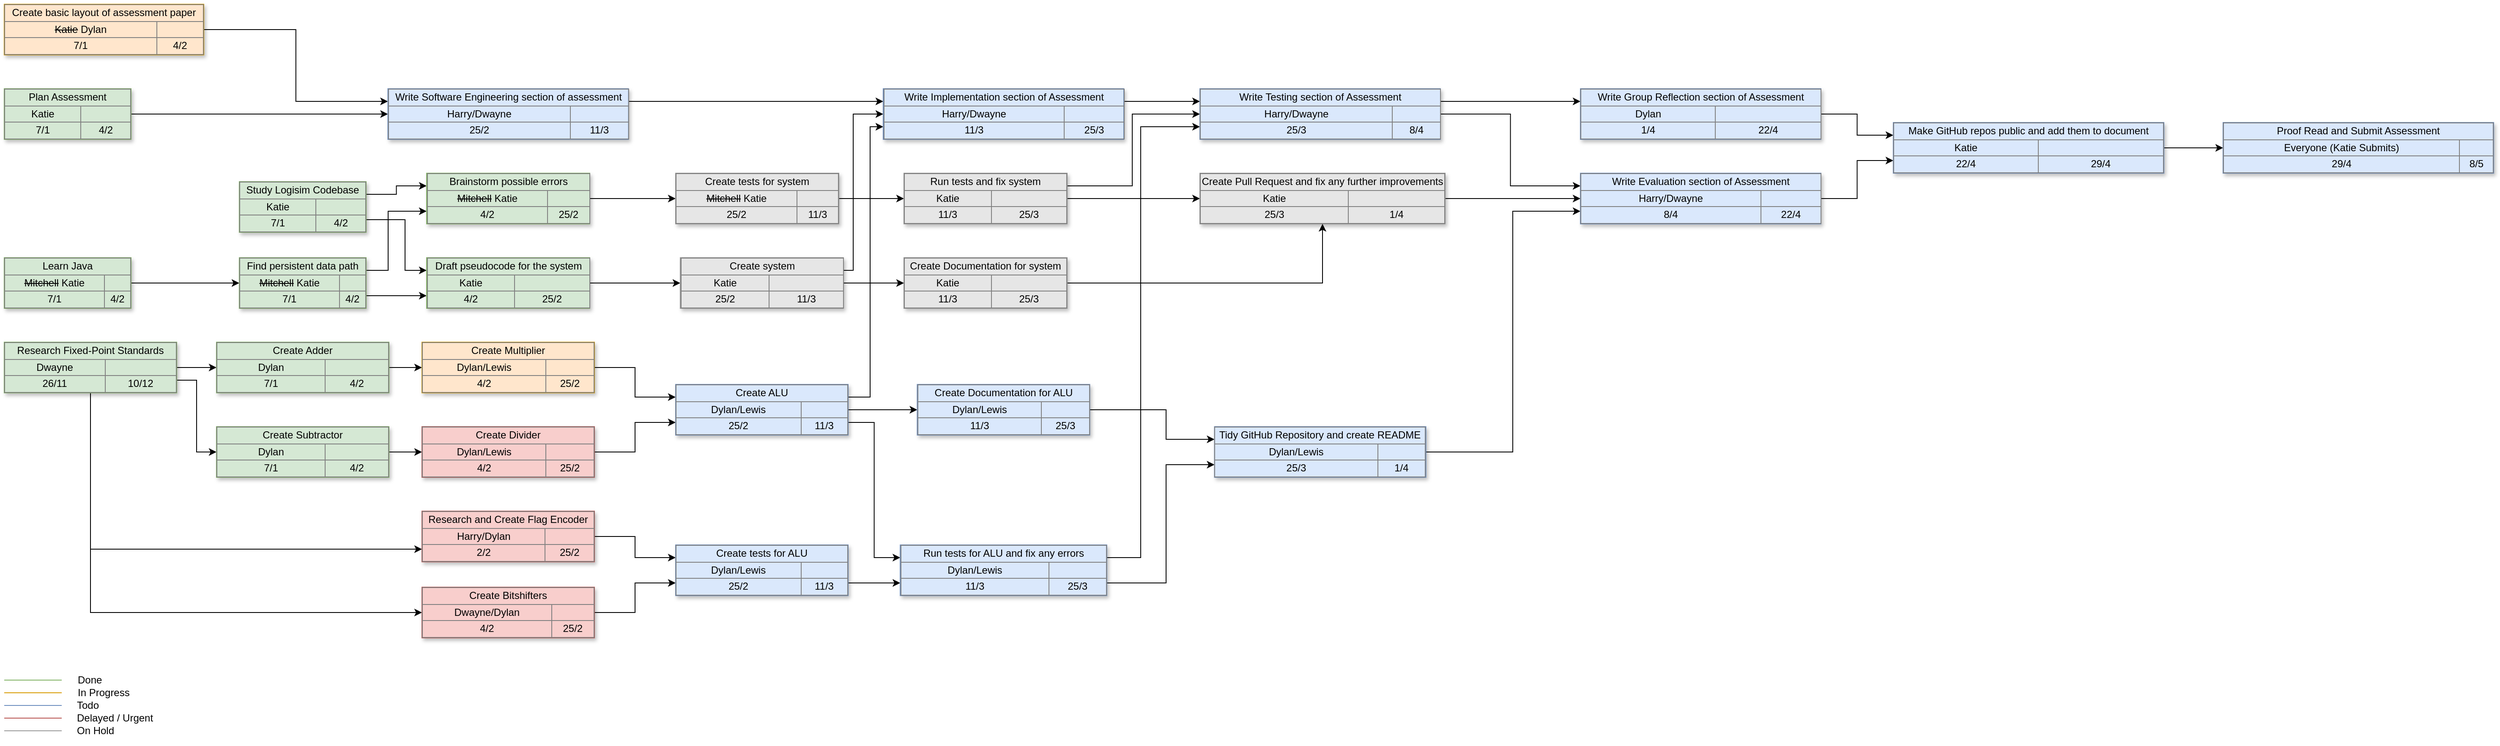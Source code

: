 <mxfile version="26.0.16">
  <diagram name="Page-1" id="9c096ad6-e400-ecc8-3e38-643d2caac077">
    <mxGraphModel dx="1434" dy="836" grid="1" gridSize="10" guides="1" tooltips="1" connect="1" arrows="1" fold="1" page="1" pageScale="1.5" pageWidth="1169" pageHeight="826" background="none" math="0" shadow="0">
      <root>
        <mxCell id="0" style=";html=1;" />
        <mxCell id="1" style=";html=1;" parent="0" />
        <mxCell id="gGv6lIWJ9ENg9R5ONtzX-25" style="edgeStyle=orthogonalEdgeStyle;rounded=0;orthogonalLoop=1;jettySize=auto;html=1;" parent="1" source="30e23a8a0b95c500-1" target="gGv6lIWJ9ENg9R5ONtzX-17" edge="1">
          <mxGeometry relative="1" as="geometry" />
        </mxCell>
        <mxCell id="30e23a8a0b95c500-1" value="&lt;table border=&quot;1&quot; width=&quot;100%&quot; style=&quot;width: 100% ; height: 100% ; border-collapse: collapse&quot;&gt;&lt;tbody&gt;&lt;tr&gt;&lt;td colspan=&quot;2&quot; align=&quot;center&quot;&gt;&lt;font style=&quot;font-size: 12px;&quot;&gt;Plan Assessment&lt;/font&gt;&lt;/td&gt;&lt;/tr&gt;&lt;tr&gt;&lt;td align=&quot;center&quot;&gt;Katie&lt;/td&gt;&lt;td align=&quot;center&quot;&gt;&lt;/td&gt;&lt;/tr&gt;&lt;tr&gt;&lt;td align=&quot;center&quot;&gt;7/1&lt;/td&gt;&lt;td align=&quot;center&quot;&gt;&lt;font style=&quot;font-size: 12px;&quot;&gt;4/2&lt;/font&gt;&lt;/td&gt;&lt;/tr&gt;&lt;/tbody&gt;&lt;/table&gt;" style="text;html=1;strokeColor=#82b366;fillColor=#d5e8d4;overflow=fill;rounded=0;shadow=1;fontSize=12;align=center;" parent="1" vertex="1">
          <mxGeometry x="46" y="110" width="150" height="60" as="geometry" />
        </mxCell>
        <mxCell id="3cfceab9cabfe5b9-59" value="" style="line;strokeWidth=1;html=1;rounded=1;fontSize=12;align=center;verticalAlign=middle;strokeColor=#82b366;endFill=1;endArrow=classic;endSize=10;startSize=10;fillColor=#d5e8d4;" parent="1" vertex="1">
          <mxGeometry x="46" y="805" width="68" height="10" as="geometry" />
        </mxCell>
        <mxCell id="3cfceab9cabfe5b9-60" value="Done" style="text;html=1;strokeColor=none;fillColor=none;align=left;verticalAlign=middle;whiteSpace=wrap;rounded=0;shadow=1;fontSize=12;" parent="1" vertex="1">
          <mxGeometry x="131" y="800" width="143" height="20" as="geometry" />
        </mxCell>
        <mxCell id="NQhK0U39sm8DPvGssOTN-1" value="" style="line;strokeWidth=1;html=1;rounded=1;fontSize=12;align=center;verticalAlign=middle;strokeColor=#d79b00;endFill=1;endArrow=classic;endSize=10;startSize=10;fillColor=#ffe6cc;" parent="1" vertex="1">
          <mxGeometry x="46" y="820" width="68" height="10" as="geometry" />
        </mxCell>
        <mxCell id="NQhK0U39sm8DPvGssOTN-2" value="In Progress" style="text;html=1;strokeColor=none;fillColor=none;align=left;verticalAlign=middle;whiteSpace=wrap;rounded=0;shadow=1;fontSize=12;" parent="1" vertex="1">
          <mxGeometry x="131" y="815" width="143" height="20" as="geometry" />
        </mxCell>
        <mxCell id="NQhK0U39sm8DPvGssOTN-3" value="" style="line;strokeWidth=1;html=1;rounded=1;fontSize=12;align=center;verticalAlign=middle;strokeColor=#6c8ebf;endFill=1;endArrow=classic;endSize=10;startSize=10;fillColor=#dae8fc;" parent="1" vertex="1">
          <mxGeometry x="46" y="835" width="68" height="10" as="geometry" />
        </mxCell>
        <mxCell id="NQhK0U39sm8DPvGssOTN-4" value="Todo" style="text;html=1;strokeColor=none;fillColor=none;align=left;verticalAlign=middle;whiteSpace=wrap;rounded=0;shadow=1;fontSize=12;" parent="1" vertex="1">
          <mxGeometry x="129.5" y="830" width="143" height="20" as="geometry" />
        </mxCell>
        <mxCell id="NQhK0U39sm8DPvGssOTN-5" value="" style="line;strokeWidth=1;html=1;rounded=1;fontSize=12;align=center;verticalAlign=middle;strokeColor=#b85450;endFill=1;endArrow=classic;endSize=10;startSize=10;fillColor=#f8cecc;" parent="1" vertex="1">
          <mxGeometry x="46" y="850" width="68" height="10" as="geometry" />
        </mxCell>
        <mxCell id="NQhK0U39sm8DPvGssOTN-6" value="Delayed / Urgent" style="text;html=1;strokeColor=none;fillColor=none;align=left;verticalAlign=middle;whiteSpace=wrap;rounded=0;shadow=1;fontSize=12;" parent="1" vertex="1">
          <mxGeometry x="129.5" y="845" width="143" height="20" as="geometry" />
        </mxCell>
        <mxCell id="NQhK0U39sm8DPvGssOTN-23" style="edgeStyle=orthogonalEdgeStyle;rounded=0;orthogonalLoop=1;jettySize=auto;html=1;entryX=0;entryY=0.5;entryDx=0;entryDy=0;" parent="1" source="NQhK0U39sm8DPvGssOTN-21" target="NQhK0U39sm8DPvGssOTN-22" edge="1">
          <mxGeometry relative="1" as="geometry" />
        </mxCell>
        <mxCell id="NQhK0U39sm8DPvGssOTN-21" value="&lt;table border=&quot;1&quot; width=&quot;100%&quot; style=&quot;width: 100% ; height: 100% ; border-collapse: collapse&quot;&gt;&lt;tbody&gt;&lt;tr&gt;&lt;td colspan=&quot;2&quot; align=&quot;center&quot;&gt;Learn Java&lt;/td&gt;&lt;/tr&gt;&lt;tr&gt;&lt;td align=&quot;center&quot;&gt;&lt;strike&gt;Mitchell&lt;/strike&gt; Katie&lt;/td&gt;&lt;td align=&quot;center&quot;&gt;&lt;/td&gt;&lt;/tr&gt;&lt;tr&gt;&lt;td align=&quot;center&quot;&gt;7/1&lt;/td&gt;&lt;td align=&quot;center&quot;&gt;&lt;font style=&quot;font-size: 12px;&quot;&gt;4/2&lt;/font&gt;&lt;/td&gt;&lt;/tr&gt;&lt;/tbody&gt;&lt;/table&gt;" style="text;html=1;strokeColor=#82b366;fillColor=#d5e8d4;overflow=fill;rounded=0;shadow=1;fontSize=12;align=center;" parent="1" vertex="1">
          <mxGeometry x="46" y="310" width="150" height="60" as="geometry" />
        </mxCell>
        <mxCell id="ScTZ5tgznF-HYX2VVi3q-26" style="edgeStyle=orthogonalEdgeStyle;rounded=0;orthogonalLoop=1;jettySize=auto;html=1;exitX=1;exitY=0.75;exitDx=0;exitDy=0;entryX=0;entryY=0.75;entryDx=0;entryDy=0;" parent="1" source="NQhK0U39sm8DPvGssOTN-22" target="gGv6lIWJ9ENg9R5ONtzX-1" edge="1">
          <mxGeometry relative="1" as="geometry" />
        </mxCell>
        <mxCell id="ScTZ5tgznF-HYX2VVi3q-29" style="edgeStyle=orthogonalEdgeStyle;rounded=0;orthogonalLoop=1;jettySize=auto;html=1;exitX=1;exitY=0.25;exitDx=0;exitDy=0;entryX=0;entryY=0.75;entryDx=0;entryDy=0;" parent="1" source="NQhK0U39sm8DPvGssOTN-22" target="gGv6lIWJ9ENg9R5ONtzX-2" edge="1">
          <mxGeometry relative="1" as="geometry">
            <Array as="points">
              <mxPoint x="500" y="325" />
              <mxPoint x="500" y="255" />
            </Array>
          </mxGeometry>
        </mxCell>
        <mxCell id="NQhK0U39sm8DPvGssOTN-22" value="&lt;table border=&quot;1&quot; width=&quot;100%&quot; style=&quot;width: 100% ; height: 100% ; border-collapse: collapse&quot;&gt;&lt;tbody&gt;&lt;tr&gt;&lt;td colspan=&quot;2&quot; align=&quot;center&quot;&gt;Find persistent data path&lt;/td&gt;&lt;/tr&gt;&lt;tr&gt;&lt;td align=&quot;center&quot;&gt;&lt;strike&gt;Mitchell&lt;/strike&gt;&amp;nbsp;Katie&lt;/td&gt;&lt;td align=&quot;center&quot;&gt;&lt;/td&gt;&lt;/tr&gt;&lt;tr&gt;&lt;td align=&quot;center&quot;&gt;7/1&lt;/td&gt;&lt;td align=&quot;center&quot;&gt;&lt;font style=&quot;font-size: 12px;&quot;&gt;4/2&lt;/font&gt;&lt;/td&gt;&lt;/tr&gt;&lt;/tbody&gt;&lt;/table&gt;" style="text;html=1;strokeColor=#82b366;fillColor=#d5e8d4;overflow=fill;rounded=0;shadow=1;fontSize=12;align=center;" parent="1" vertex="1">
          <mxGeometry x="324" y="310" width="150" height="60" as="geometry" />
        </mxCell>
        <mxCell id="NQhK0U39sm8DPvGssOTN-28" style="edgeStyle=orthogonalEdgeStyle;rounded=0;orthogonalLoop=1;jettySize=auto;html=1;entryX=0;entryY=0.5;entryDx=0;entryDy=0;" parent="1" source="NQhK0U39sm8DPvGssOTN-24" target="NQhK0U39sm8DPvGssOTN-26" edge="1">
          <mxGeometry relative="1" as="geometry" />
        </mxCell>
        <mxCell id="NQhK0U39sm8DPvGssOTN-38" style="edgeStyle=orthogonalEdgeStyle;rounded=0;orthogonalLoop=1;jettySize=auto;html=1;entryX=0;entryY=0.75;entryDx=0;entryDy=0;" parent="1" source="NQhK0U39sm8DPvGssOTN-24" target="NQhK0U39sm8DPvGssOTN-36" edge="1">
          <mxGeometry relative="1" as="geometry">
            <Array as="points">
              <mxPoint x="148" y="655" />
            </Array>
          </mxGeometry>
        </mxCell>
        <mxCell id="NQhK0U39sm8DPvGssOTN-40" style="edgeStyle=orthogonalEdgeStyle;rounded=0;orthogonalLoop=1;jettySize=auto;html=1;entryX=0;entryY=0.5;entryDx=0;entryDy=0;" parent="1" source="NQhK0U39sm8DPvGssOTN-24" target="NQhK0U39sm8DPvGssOTN-39" edge="1">
          <mxGeometry relative="1" as="geometry">
            <Array as="points">
              <mxPoint x="148" y="730" />
            </Array>
          </mxGeometry>
        </mxCell>
        <mxCell id="ScTZ5tgznF-HYX2VVi3q-30" style="edgeStyle=orthogonalEdgeStyle;rounded=0;orthogonalLoop=1;jettySize=auto;html=1;exitX=1;exitY=0.75;exitDx=0;exitDy=0;entryX=0;entryY=0.5;entryDx=0;entryDy=0;" parent="1" source="NQhK0U39sm8DPvGssOTN-24" target="NQhK0U39sm8DPvGssOTN-27" edge="1">
          <mxGeometry relative="1" as="geometry" />
        </mxCell>
        <mxCell id="NQhK0U39sm8DPvGssOTN-24" value="&lt;table border=&quot;1&quot; width=&quot;100%&quot; style=&quot;width: 100% ; height: 100% ; border-collapse: collapse&quot;&gt;&lt;tbody&gt;&lt;tr&gt;&lt;td colspan=&quot;2&quot; align=&quot;center&quot;&gt;Research Fixed-Point Standards&lt;/td&gt;&lt;/tr&gt;&lt;tr&gt;&lt;td align=&quot;center&quot;&gt;Dwayne&lt;/td&gt;&lt;td align=&quot;center&quot;&gt;&lt;/td&gt;&lt;/tr&gt;&lt;tr&gt;&lt;td align=&quot;center&quot;&gt;26/11&lt;/td&gt;&lt;td align=&quot;center&quot;&gt;&lt;font style=&quot;font-size: 12px;&quot;&gt;10/12&lt;/font&gt;&lt;/td&gt;&lt;/tr&gt;&lt;/tbody&gt;&lt;/table&gt;" style="text;html=1;strokeColor=#82b366;fillColor=#d5e8d4;overflow=fill;rounded=0;shadow=1;fontSize=12;align=center;" parent="1" vertex="1">
          <mxGeometry x="46" y="410" width="204" height="60" as="geometry" />
        </mxCell>
        <mxCell id="NQhK0U39sm8DPvGssOTN-34" style="edgeStyle=orthogonalEdgeStyle;rounded=0;orthogonalLoop=1;jettySize=auto;html=1;" parent="1" source="NQhK0U39sm8DPvGssOTN-26" target="NQhK0U39sm8DPvGssOTN-32" edge="1">
          <mxGeometry relative="1" as="geometry" />
        </mxCell>
        <mxCell id="NQhK0U39sm8DPvGssOTN-26" value="&lt;table border=&quot;1&quot; width=&quot;100%&quot; style=&quot;width: 100% ; height: 100% ; border-collapse: collapse&quot;&gt;&lt;tbody&gt;&lt;tr&gt;&lt;td colspan=&quot;2&quot; align=&quot;center&quot;&gt;Create Adder&lt;/td&gt;&lt;/tr&gt;&lt;tr&gt;&lt;td align=&quot;center&quot;&gt;Dylan&lt;/td&gt;&lt;td align=&quot;center&quot;&gt;&lt;/td&gt;&lt;/tr&gt;&lt;tr&gt;&lt;td align=&quot;center&quot;&gt;7/1&lt;/td&gt;&lt;td align=&quot;center&quot;&gt;&lt;font style=&quot;font-size: 12px;&quot;&gt;4/2&lt;/font&gt;&lt;/td&gt;&lt;/tr&gt;&lt;/tbody&gt;&lt;/table&gt;" style="text;html=1;strokeColor=#82b366;fillColor=#d5e8d4;overflow=fill;rounded=0;shadow=1;fontSize=12;align=center;" parent="1" vertex="1">
          <mxGeometry x="297" y="410" width="204" height="60" as="geometry" />
        </mxCell>
        <mxCell id="NQhK0U39sm8DPvGssOTN-35" style="edgeStyle=orthogonalEdgeStyle;rounded=0;orthogonalLoop=1;jettySize=auto;html=1;" parent="1" source="NQhK0U39sm8DPvGssOTN-27" target="NQhK0U39sm8DPvGssOTN-33" edge="1">
          <mxGeometry relative="1" as="geometry" />
        </mxCell>
        <mxCell id="NQhK0U39sm8DPvGssOTN-27" value="&lt;table border=&quot;1&quot; width=&quot;100%&quot; style=&quot;width: 100% ; height: 100% ; border-collapse: collapse&quot;&gt;&lt;tbody&gt;&lt;tr&gt;&lt;td colspan=&quot;2&quot; align=&quot;center&quot;&gt;Create Subtractor&lt;/td&gt;&lt;/tr&gt;&lt;tr&gt;&lt;td align=&quot;center&quot;&gt;Dylan&lt;/td&gt;&lt;td align=&quot;center&quot;&gt;&lt;/td&gt;&lt;/tr&gt;&lt;tr&gt;&lt;td align=&quot;center&quot;&gt;7/1&lt;/td&gt;&lt;td align=&quot;center&quot;&gt;&lt;font style=&quot;font-size: 12px;&quot;&gt;4/2&lt;/font&gt;&lt;/td&gt;&lt;/tr&gt;&lt;/tbody&gt;&lt;/table&gt;" style="text;html=1;strokeColor=#82b366;fillColor=#d5e8d4;overflow=fill;rounded=0;shadow=1;fontSize=12;align=center;" parent="1" vertex="1">
          <mxGeometry x="297" y="510" width="204" height="60" as="geometry" />
        </mxCell>
        <mxCell id="ScTZ5tgznF-HYX2VVi3q-27" style="edgeStyle=orthogonalEdgeStyle;rounded=0;orthogonalLoop=1;jettySize=auto;html=1;exitX=1;exitY=0.25;exitDx=0;exitDy=0;entryX=0;entryY=0.25;entryDx=0;entryDy=0;" parent="1" source="NQhK0U39sm8DPvGssOTN-31" target="gGv6lIWJ9ENg9R5ONtzX-2" edge="1">
          <mxGeometry relative="1" as="geometry" />
        </mxCell>
        <mxCell id="ScTZ5tgznF-HYX2VVi3q-28" style="edgeStyle=orthogonalEdgeStyle;rounded=0;orthogonalLoop=1;jettySize=auto;html=1;exitX=1;exitY=0.75;exitDx=0;exitDy=0;entryX=0;entryY=0.25;entryDx=0;entryDy=0;" parent="1" source="NQhK0U39sm8DPvGssOTN-31" target="gGv6lIWJ9ENg9R5ONtzX-1" edge="1">
          <mxGeometry relative="1" as="geometry">
            <Array as="points">
              <mxPoint x="520" y="265" />
              <mxPoint x="520" y="325" />
            </Array>
          </mxGeometry>
        </mxCell>
        <mxCell id="NQhK0U39sm8DPvGssOTN-31" value="&lt;table border=&quot;1&quot; width=&quot;100%&quot; style=&quot;width: 100% ; height: 100% ; border-collapse: collapse&quot;&gt;&lt;tbody&gt;&lt;tr&gt;&lt;td colspan=&quot;2&quot; align=&quot;center&quot;&gt;Study Logisim Codebase&lt;/td&gt;&lt;/tr&gt;&lt;tr&gt;&lt;td align=&quot;center&quot;&gt;Katie&lt;/td&gt;&lt;td align=&quot;center&quot;&gt;&lt;/td&gt;&lt;/tr&gt;&lt;tr&gt;&lt;td align=&quot;center&quot;&gt;7/1&lt;/td&gt;&lt;td align=&quot;center&quot;&gt;&lt;font style=&quot;font-size: 12px;&quot;&gt;4/2&lt;/font&gt;&lt;/td&gt;&lt;/tr&gt;&lt;/tbody&gt;&lt;/table&gt;" style="text;html=1;strokeColor=#82b366;fillColor=#d5e8d4;overflow=fill;rounded=0;shadow=1;fontSize=12;align=center;" parent="1" vertex="1">
          <mxGeometry x="324" y="220" width="150" height="60" as="geometry" />
        </mxCell>
        <mxCell id="ScTZ5tgznF-HYX2VVi3q-18" style="edgeStyle=orthogonalEdgeStyle;rounded=0;orthogonalLoop=1;jettySize=auto;html=1;exitX=1;exitY=0.5;exitDx=0;exitDy=0;entryX=0;entryY=0.25;entryDx=0;entryDy=0;" parent="1" source="NQhK0U39sm8DPvGssOTN-32" target="NQhK0U39sm8DPvGssOTN-42" edge="1">
          <mxGeometry relative="1" as="geometry" />
        </mxCell>
        <mxCell id="NQhK0U39sm8DPvGssOTN-32" value="&lt;table border=&quot;1&quot; width=&quot;100%&quot; style=&quot;width: 100% ; height: 100% ; border-collapse: collapse&quot;&gt;&lt;tbody&gt;&lt;tr&gt;&lt;td colspan=&quot;2&quot; align=&quot;center&quot;&gt;Create Multiplier&lt;/td&gt;&lt;/tr&gt;&lt;tr&gt;&lt;td align=&quot;center&quot;&gt;Dylan/Lewis&lt;/td&gt;&lt;td align=&quot;center&quot;&gt;&lt;/td&gt;&lt;/tr&gt;&lt;tr&gt;&lt;td align=&quot;center&quot;&gt;4/2&lt;/td&gt;&lt;td align=&quot;center&quot;&gt;25/2&lt;/td&gt;&lt;/tr&gt;&lt;/tbody&gt;&lt;/table&gt;" style="text;html=1;strokeColor=#D79B00;fillColor=#FFE6CC;overflow=fill;rounded=0;shadow=1;fontSize=12;align=center;" parent="1" vertex="1">
          <mxGeometry x="540" y="410" width="204" height="60" as="geometry" />
        </mxCell>
        <mxCell id="ScTZ5tgznF-HYX2VVi3q-19" style="edgeStyle=orthogonalEdgeStyle;rounded=0;orthogonalLoop=1;jettySize=auto;html=1;exitX=1;exitY=0.5;exitDx=0;exitDy=0;entryX=0;entryY=0.75;entryDx=0;entryDy=0;" parent="1" source="NQhK0U39sm8DPvGssOTN-33" target="NQhK0U39sm8DPvGssOTN-42" edge="1">
          <mxGeometry relative="1" as="geometry" />
        </mxCell>
        <mxCell id="NQhK0U39sm8DPvGssOTN-33" value="&lt;table border=&quot;1&quot; width=&quot;100%&quot; style=&quot;width: 100% ; height: 100% ; border-collapse: collapse&quot;&gt;&lt;tbody&gt;&lt;tr&gt;&lt;td colspan=&quot;2&quot; align=&quot;center&quot;&gt;Create Divider&lt;/td&gt;&lt;/tr&gt;&lt;tr&gt;&lt;td align=&quot;center&quot;&gt;Dylan/Lewis&lt;/td&gt;&lt;td align=&quot;center&quot;&gt;&lt;/td&gt;&lt;/tr&gt;&lt;tr&gt;&lt;td align=&quot;center&quot;&gt;4/2&lt;/td&gt;&lt;td align=&quot;center&quot;&gt;&lt;font style=&quot;font-size: 12px;&quot;&gt;25/2&lt;/font&gt;&lt;/td&gt;&lt;/tr&gt;&lt;/tbody&gt;&lt;/table&gt;" style="text;html=1;strokeColor=#b85450;fillColor=#f8cecc;overflow=fill;rounded=0;shadow=1;fontSize=12;align=center;" parent="1" vertex="1">
          <mxGeometry x="540" y="510" width="204" height="60" as="geometry" />
        </mxCell>
        <mxCell id="ScTZ5tgznF-HYX2VVi3q-20" style="edgeStyle=orthogonalEdgeStyle;rounded=0;orthogonalLoop=1;jettySize=auto;html=1;exitX=1;exitY=0.5;exitDx=0;exitDy=0;entryX=0;entryY=0.25;entryDx=0;entryDy=0;" parent="1" source="NQhK0U39sm8DPvGssOTN-36" target="NQhK0U39sm8DPvGssOTN-41" edge="1">
          <mxGeometry relative="1" as="geometry" />
        </mxCell>
        <mxCell id="NQhK0U39sm8DPvGssOTN-36" value="&lt;table border=&quot;1&quot; width=&quot;100%&quot; style=&quot;width: 100% ; height: 100% ; border-collapse: collapse&quot;&gt;&lt;tbody&gt;&lt;tr&gt;&lt;td colspan=&quot;2&quot; align=&quot;center&quot;&gt;Research and Create Flag Encoder&lt;/td&gt;&lt;/tr&gt;&lt;tr&gt;&lt;td align=&quot;center&quot;&gt;Harry/Dylan&lt;/td&gt;&lt;td align=&quot;center&quot;&gt;&lt;/td&gt;&lt;/tr&gt;&lt;tr&gt;&lt;td align=&quot;center&quot;&gt;2/2&lt;/td&gt;&lt;td align=&quot;center&quot;&gt;25/2&lt;/td&gt;&lt;/tr&gt;&lt;/tbody&gt;&lt;/table&gt;" style="text;html=1;strokeColor=#B85450;fillColor=#F8CECC;overflow=fill;rounded=0;shadow=1;fontSize=12;align=center;" parent="1" vertex="1">
          <mxGeometry x="540" y="610" width="204" height="60" as="geometry" />
        </mxCell>
        <mxCell id="ScTZ5tgznF-HYX2VVi3q-21" style="edgeStyle=orthogonalEdgeStyle;rounded=0;orthogonalLoop=1;jettySize=auto;html=1;exitX=1;exitY=0.5;exitDx=0;exitDy=0;entryX=0;entryY=0.75;entryDx=0;entryDy=0;" parent="1" source="NQhK0U39sm8DPvGssOTN-39" target="NQhK0U39sm8DPvGssOTN-41" edge="1">
          <mxGeometry relative="1" as="geometry" />
        </mxCell>
        <mxCell id="NQhK0U39sm8DPvGssOTN-39" value="&lt;table border=&quot;1&quot; width=&quot;100%&quot; style=&quot;width: 100% ; height: 100% ; border-collapse: collapse&quot;&gt;&lt;tbody&gt;&lt;tr&gt;&lt;td colspan=&quot;2&quot; align=&quot;center&quot;&gt;Create Bitshifters&lt;/td&gt;&lt;/tr&gt;&lt;tr&gt;&lt;td align=&quot;center&quot;&gt;Dwayne/Dylan&lt;/td&gt;&lt;td align=&quot;center&quot;&gt;&lt;/td&gt;&lt;/tr&gt;&lt;tr&gt;&lt;td align=&quot;center&quot;&gt;4/2&lt;/td&gt;&lt;td align=&quot;center&quot;&gt;25/2&lt;/td&gt;&lt;/tr&gt;&lt;/tbody&gt;&lt;/table&gt;" style="text;html=1;overflow=fill;rounded=0;shadow=1;fontSize=12;align=center;strokeColor=#B85450;fillColor=#F8CECC;" parent="1" vertex="1">
          <mxGeometry x="540" y="700" width="204" height="60" as="geometry" />
        </mxCell>
        <mxCell id="ScTZ5tgznF-HYX2VVi3q-13" style="edgeStyle=orthogonalEdgeStyle;rounded=0;orthogonalLoop=1;jettySize=auto;html=1;exitX=1;exitY=0.75;exitDx=0;exitDy=0;entryX=0;entryY=0.75;entryDx=0;entryDy=0;" parent="1" source="NQhK0U39sm8DPvGssOTN-41" target="gGv6lIWJ9ENg9R5ONtzX-35" edge="1">
          <mxGeometry relative="1" as="geometry" />
        </mxCell>
        <mxCell id="NQhK0U39sm8DPvGssOTN-41" value="&lt;table border=&quot;1&quot; width=&quot;100%&quot; style=&quot;width: 100% ; height: 100% ; border-collapse: collapse&quot;&gt;&lt;tbody&gt;&lt;tr&gt;&lt;td colspan=&quot;2&quot; align=&quot;center&quot;&gt;Create tests for ALU&lt;/td&gt;&lt;/tr&gt;&lt;tr&gt;&lt;td align=&quot;center&quot;&gt;Dylan/Lewis&lt;br&gt;&lt;/td&gt;&lt;td align=&quot;center&quot;&gt;&lt;/td&gt;&lt;/tr&gt;&lt;tr&gt;&lt;td align=&quot;center&quot;&gt;25/2&lt;/td&gt;&lt;td align=&quot;center&quot;&gt;11/3&lt;/td&gt;&lt;/tr&gt;&lt;/tbody&gt;&lt;/table&gt;" style="text;html=1;strokeColor=#6c8ebf;fillColor=#dae8fc;overflow=fill;rounded=0;shadow=1;fontSize=12;align=center;" parent="1" vertex="1">
          <mxGeometry x="840" y="650" width="204" height="60" as="geometry" />
        </mxCell>
        <mxCell id="gGv6lIWJ9ENg9R5ONtzX-36" value="" style="edgeStyle=orthogonalEdgeStyle;rounded=0;orthogonalLoop=1;jettySize=auto;html=1;" parent="1" source="NQhK0U39sm8DPvGssOTN-42" target="gGv6lIWJ9ENg9R5ONtzX-34" edge="1">
          <mxGeometry relative="1" as="geometry" />
        </mxCell>
        <mxCell id="ScTZ5tgznF-HYX2VVi3q-14" style="edgeStyle=orthogonalEdgeStyle;rounded=0;orthogonalLoop=1;jettySize=auto;html=1;exitX=1;exitY=0.75;exitDx=0;exitDy=0;entryX=0;entryY=0.25;entryDx=0;entryDy=0;" parent="1" source="NQhK0U39sm8DPvGssOTN-42" target="gGv6lIWJ9ENg9R5ONtzX-35" edge="1">
          <mxGeometry relative="1" as="geometry" />
        </mxCell>
        <mxCell id="ScTZ5tgznF-HYX2VVi3q-15" style="edgeStyle=orthogonalEdgeStyle;rounded=0;orthogonalLoop=1;jettySize=auto;html=1;exitX=1;exitY=0.25;exitDx=0;exitDy=0;entryX=0;entryY=0.75;entryDx=0;entryDy=0;" parent="1" source="NQhK0U39sm8DPvGssOTN-42" target="gGv6lIWJ9ENg9R5ONtzX-27" edge="1">
          <mxGeometry relative="1" as="geometry">
            <Array as="points">
              <mxPoint x="1070" y="475" />
              <mxPoint x="1070" y="155" />
            </Array>
          </mxGeometry>
        </mxCell>
        <mxCell id="NQhK0U39sm8DPvGssOTN-42" value="&lt;table border=&quot;1&quot; width=&quot;100%&quot; style=&quot;width: 100% ; height: 100% ; border-collapse: collapse&quot;&gt;&lt;tbody&gt;&lt;tr&gt;&lt;td colspan=&quot;2&quot; align=&quot;center&quot;&gt;Create ALU&lt;/td&gt;&lt;/tr&gt;&lt;tr&gt;&lt;td align=&quot;center&quot;&gt;Dylan/Lewis&lt;/td&gt;&lt;td align=&quot;center&quot;&gt;&lt;/td&gt;&lt;/tr&gt;&lt;tr&gt;&lt;td align=&quot;center&quot;&gt;25/2&lt;/td&gt;&lt;td align=&quot;center&quot;&gt;&lt;font style=&quot;font-size: 12px;&quot;&gt;11/3&lt;/font&gt;&lt;/td&gt;&lt;/tr&gt;&lt;/tbody&gt;&lt;/table&gt;" style="text;html=1;strokeColor=#6c8ebf;fillColor=#dae8fc;overflow=fill;rounded=0;shadow=1;fontSize=12;align=center;" parent="1" vertex="1">
          <mxGeometry x="840" y="460" width="204" height="60" as="geometry" />
        </mxCell>
        <mxCell id="gGv6lIWJ9ENg9R5ONtzX-22" style="edgeStyle=orthogonalEdgeStyle;rounded=0;orthogonalLoop=1;jettySize=auto;html=1;" parent="1" source="gGv6lIWJ9ENg9R5ONtzX-1" target="gGv6lIWJ9ENg9R5ONtzX-19" edge="1">
          <mxGeometry relative="1" as="geometry" />
        </mxCell>
        <mxCell id="gGv6lIWJ9ENg9R5ONtzX-1" value="&lt;table border=&quot;1&quot; width=&quot;100%&quot; style=&quot;width: 100% ; height: 100% ; border-collapse: collapse&quot;&gt;&lt;tbody&gt;&lt;tr&gt;&lt;td colspan=&quot;2&quot; align=&quot;center&quot;&gt;Draft pseudocode for the system&lt;/td&gt;&lt;/tr&gt;&lt;tr&gt;&lt;td align=&quot;center&quot;&gt;Katie&lt;/td&gt;&lt;td align=&quot;center&quot;&gt;&lt;/td&gt;&lt;/tr&gt;&lt;tr&gt;&lt;td align=&quot;center&quot;&gt;4/2&lt;/td&gt;&lt;td align=&quot;center&quot;&gt;&lt;font style=&quot;font-size: 12px;&quot;&gt;25/2&lt;/font&gt;&lt;/td&gt;&lt;/tr&gt;&lt;/tbody&gt;&lt;/table&gt;" style="text;html=1;strokeColor=#82b366;fillColor=#d5e8d4;overflow=fill;rounded=0;shadow=1;fontSize=12;align=center;" parent="1" vertex="1">
          <mxGeometry x="545.5" y="310" width="193" height="60" as="geometry" />
        </mxCell>
        <mxCell id="gGv6lIWJ9ENg9R5ONtzX-23" style="edgeStyle=orthogonalEdgeStyle;rounded=0;orthogonalLoop=1;jettySize=auto;html=1;" parent="1" source="gGv6lIWJ9ENg9R5ONtzX-2" target="gGv6lIWJ9ENg9R5ONtzX-3" edge="1">
          <mxGeometry relative="1" as="geometry" />
        </mxCell>
        <mxCell id="gGv6lIWJ9ENg9R5ONtzX-2" value="&lt;table border=&quot;1&quot; width=&quot;100%&quot; style=&quot;width: 100% ; height: 100% ; border-collapse: collapse&quot;&gt;&lt;tbody&gt;&lt;tr&gt;&lt;td colspan=&quot;2&quot; align=&quot;center&quot;&gt;Brainstorm possible errors&lt;/td&gt;&lt;/tr&gt;&lt;tr&gt;&lt;td align=&quot;center&quot;&gt;&lt;strike&gt;Mitchell&lt;/strike&gt;&amp;nbsp;Katie&lt;/td&gt;&lt;td align=&quot;center&quot;&gt;&lt;/td&gt;&lt;/tr&gt;&lt;tr&gt;&lt;td align=&quot;center&quot;&gt;4/2&lt;/td&gt;&lt;td align=&quot;center&quot;&gt;&lt;font style=&quot;font-size: 12px;&quot;&gt;25/2&lt;/font&gt;&lt;/td&gt;&lt;/tr&gt;&lt;/tbody&gt;&lt;/table&gt;" style="text;html=1;strokeColor=#82b366;fillColor=#d5e8d4;overflow=fill;rounded=0;shadow=1;fontSize=12;align=center;" parent="1" vertex="1">
          <mxGeometry x="545.5" y="210" width="193" height="60" as="geometry" />
        </mxCell>
        <mxCell id="gGv6lIWJ9ENg9R5ONtzX-10" style="edgeStyle=orthogonalEdgeStyle;rounded=0;orthogonalLoop=1;jettySize=auto;html=1;entryX=0;entryY=0.5;entryDx=0;entryDy=0;" parent="1" source="gGv6lIWJ9ENg9R5ONtzX-3" target="gGv6lIWJ9ENg9R5ONtzX-4" edge="1">
          <mxGeometry relative="1" as="geometry" />
        </mxCell>
        <mxCell id="gGv6lIWJ9ENg9R5ONtzX-3" value="&lt;table border=&quot;1&quot; width=&quot;100%&quot; style=&quot;width: 100% ; height: 100% ; border-collapse: collapse&quot;&gt;&lt;tbody&gt;&lt;tr&gt;&lt;td colspan=&quot;2&quot; align=&quot;center&quot;&gt;Create tests for system&lt;/td&gt;&lt;/tr&gt;&lt;tr&gt;&lt;td align=&quot;center&quot;&gt;&lt;strike&gt;Mitchell&lt;/strike&gt;&amp;nbsp;Katie&lt;/td&gt;&lt;td align=&quot;center&quot;&gt;&lt;/td&gt;&lt;/tr&gt;&lt;tr&gt;&lt;td align=&quot;center&quot;&gt;25/2&lt;/td&gt;&lt;td align=&quot;center&quot;&gt;&lt;font style=&quot;font-size: 12px;&quot;&gt;11/3&lt;/font&gt;&lt;/td&gt;&lt;/tr&gt;&lt;/tbody&gt;&lt;/table&gt;" style="text;html=1;strokeColor=#999999;fillColor=#E6E6E6;overflow=fill;rounded=0;shadow=1;fontSize=12;align=center;" parent="1" vertex="1">
          <mxGeometry x="840" y="210" width="193" height="60" as="geometry" />
        </mxCell>
        <mxCell id="gGv6lIWJ9ENg9R5ONtzX-11" style="edgeStyle=orthogonalEdgeStyle;rounded=0;orthogonalLoop=1;jettySize=auto;html=1;entryX=0;entryY=0.5;entryDx=0;entryDy=0;" parent="1" source="gGv6lIWJ9ENg9R5ONtzX-4" target="gGv6lIWJ9ENg9R5ONtzX-5" edge="1">
          <mxGeometry relative="1" as="geometry" />
        </mxCell>
        <mxCell id="ScTZ5tgznF-HYX2VVi3q-10" style="edgeStyle=orthogonalEdgeStyle;rounded=0;orthogonalLoop=1;jettySize=auto;html=1;exitX=1;exitY=0.25;exitDx=0;exitDy=0;entryX=0;entryY=0.5;entryDx=0;entryDy=0;" parent="1" source="gGv6lIWJ9ENg9R5ONtzX-4" target="gGv6lIWJ9ENg9R5ONtzX-42" edge="1">
          <mxGeometry relative="1" as="geometry">
            <Array as="points">
              <mxPoint x="1380" y="225" />
              <mxPoint x="1380" y="140" />
            </Array>
          </mxGeometry>
        </mxCell>
        <mxCell id="gGv6lIWJ9ENg9R5ONtzX-4" value="&lt;table border=&quot;1&quot; width=&quot;100%&quot; style=&quot;width: 100% ; height: 100% ; border-collapse: collapse&quot;&gt;&lt;tbody&gt;&lt;tr&gt;&lt;td colspan=&quot;2&quot; align=&quot;center&quot;&gt;Run tests and fix system&lt;/td&gt;&lt;/tr&gt;&lt;tr&gt;&lt;td align=&quot;center&quot;&gt;Katie&lt;/td&gt;&lt;td align=&quot;center&quot;&gt;&lt;/td&gt;&lt;/tr&gt;&lt;tr&gt;&lt;td align=&quot;center&quot;&gt;11/3&lt;/td&gt;&lt;td align=&quot;center&quot;&gt;&lt;font style=&quot;font-size: 12px;&quot;&gt;25/3&lt;/font&gt;&lt;/td&gt;&lt;/tr&gt;&lt;/tbody&gt;&lt;/table&gt;" style="text;html=1;strokeColor=#999999;fillColor=#E6E6E6;overflow=fill;rounded=0;shadow=1;fontSize=12;align=center;" parent="1" vertex="1">
          <mxGeometry x="1110" y="210" width="193" height="60" as="geometry" />
        </mxCell>
        <mxCell id="ScTZ5tgznF-HYX2VVi3q-4" style="edgeStyle=orthogonalEdgeStyle;rounded=0;orthogonalLoop=1;jettySize=auto;html=1;entryX=0;entryY=0.5;entryDx=0;entryDy=0;" parent="1" source="gGv6lIWJ9ENg9R5ONtzX-5" target="gGv6lIWJ9ENg9R5ONtzX-46" edge="1">
          <mxGeometry relative="1" as="geometry" />
        </mxCell>
        <mxCell id="gGv6lIWJ9ENg9R5ONtzX-5" value="&lt;table border=&quot;1&quot; width=&quot;100%&quot; style=&quot;width: 100% ; height: 100% ; border-collapse: collapse&quot;&gt;&lt;tbody&gt;&lt;tr&gt;&lt;td colspan=&quot;2&quot; align=&quot;center&quot;&gt;Create Pull Request and fix any further improvements&lt;/td&gt;&lt;/tr&gt;&lt;tr&gt;&lt;td align=&quot;center&quot;&gt;Katie&lt;/td&gt;&lt;td align=&quot;center&quot;&gt;&lt;/td&gt;&lt;/tr&gt;&lt;tr&gt;&lt;td align=&quot;center&quot;&gt;25/3&lt;/td&gt;&lt;td align=&quot;center&quot;&gt;&lt;font style=&quot;font-size: 12px;&quot;&gt;1/4&lt;/font&gt;&lt;/td&gt;&lt;/tr&gt;&lt;/tbody&gt;&lt;/table&gt;" style="text;html=1;strokeColor=#999999;fillColor=#E6E6E6;overflow=fill;rounded=0;shadow=1;fontSize=12;align=center;" parent="1" vertex="1">
          <mxGeometry x="1460" y="210" width="290" height="60" as="geometry" />
        </mxCell>
        <mxCell id="gGv6lIWJ9ENg9R5ONtzX-14" style="edgeStyle=orthogonalEdgeStyle;rounded=0;orthogonalLoop=1;jettySize=auto;html=1;" parent="1" source="gGv6lIWJ9ENg9R5ONtzX-12" target="gGv6lIWJ9ENg9R5ONtzX-5" edge="1">
          <mxGeometry relative="1" as="geometry" />
        </mxCell>
        <mxCell id="gGv6lIWJ9ENg9R5ONtzX-12" value="&lt;table border=&quot;1&quot; width=&quot;100%&quot; style=&quot;width: 100% ; height: 100% ; border-collapse: collapse&quot;&gt;&lt;tbody&gt;&lt;tr&gt;&lt;td colspan=&quot;2&quot; align=&quot;center&quot;&gt;Create Documentation for system&lt;/td&gt;&lt;/tr&gt;&lt;tr&gt;&lt;td align=&quot;center&quot;&gt;Katie&lt;/td&gt;&lt;td align=&quot;center&quot;&gt;&lt;/td&gt;&lt;/tr&gt;&lt;tr&gt;&lt;td align=&quot;center&quot;&gt;11/3&lt;/td&gt;&lt;td align=&quot;center&quot;&gt;&lt;font style=&quot;font-size: 12px;&quot;&gt;25/3&lt;/font&gt;&lt;/td&gt;&lt;/tr&gt;&lt;/tbody&gt;&lt;/table&gt;" style="text;html=1;strokeColor=#999999;fillColor=#E6E6E6;overflow=fill;rounded=0;shadow=1;fontSize=12;align=center;" parent="1" vertex="1">
          <mxGeometry x="1110" y="310" width="193" height="60" as="geometry" />
        </mxCell>
        <mxCell id="ScTZ5tgznF-HYX2VVi3q-31" style="edgeStyle=orthogonalEdgeStyle;rounded=0;orthogonalLoop=1;jettySize=auto;html=1;entryX=0;entryY=0.25;entryDx=0;entryDy=0;" parent="1" source="gGv6lIWJ9ENg9R5ONtzX-15" target="gGv6lIWJ9ENg9R5ONtzX-17" edge="1">
          <mxGeometry relative="1" as="geometry" />
        </mxCell>
        <mxCell id="gGv6lIWJ9ENg9R5ONtzX-15" value="&lt;table border=&quot;1&quot; width=&quot;100%&quot; style=&quot;width: 100% ; height: 100% ; border-collapse: collapse&quot;&gt;&lt;tbody&gt;&lt;tr&gt;&lt;td colspan=&quot;2&quot; align=&quot;center&quot;&gt;Create basic layout of assessment paper&lt;/td&gt;&lt;/tr&gt;&lt;tr&gt;&lt;td align=&quot;center&quot;&gt;&lt;strike&gt;Katie&lt;/strike&gt; Dylan&lt;/td&gt;&lt;td align=&quot;center&quot;&gt;&lt;/td&gt;&lt;/tr&gt;&lt;tr&gt;&lt;td align=&quot;center&quot;&gt;7/1&lt;/td&gt;&lt;td align=&quot;center&quot;&gt;&lt;font style=&quot;font-size: 12px;&quot;&gt;4/2&lt;/font&gt;&lt;/td&gt;&lt;/tr&gt;&lt;/tbody&gt;&lt;/table&gt;" style="text;html=1;strokeColor=#D79B00;fillColor=#FFE6CC;overflow=fill;rounded=0;shadow=1;fontSize=12;align=center;" parent="1" vertex="1">
          <mxGeometry x="46" y="10" width="236" height="60" as="geometry" />
        </mxCell>
        <mxCell id="ScTZ5tgznF-HYX2VVi3q-16" style="edgeStyle=orthogonalEdgeStyle;rounded=0;orthogonalLoop=1;jettySize=auto;html=1;exitX=1;exitY=0.25;exitDx=0;exitDy=0;entryX=0;entryY=0.25;entryDx=0;entryDy=0;" parent="1" source="gGv6lIWJ9ENg9R5ONtzX-17" target="gGv6lIWJ9ENg9R5ONtzX-27" edge="1">
          <mxGeometry relative="1" as="geometry" />
        </mxCell>
        <mxCell id="gGv6lIWJ9ENg9R5ONtzX-17" value="&lt;table border=&quot;1&quot; width=&quot;100%&quot; style=&quot;width: 100% ; height: 100% ; border-collapse: collapse&quot;&gt;&lt;tbody&gt;&lt;tr&gt;&lt;td colspan=&quot;2&quot; align=&quot;center&quot;&gt;Write Software Engineering section of assessment&lt;/td&gt;&lt;/tr&gt;&lt;tr&gt;&lt;td align=&quot;center&quot;&gt;Harry/Dwayne&lt;/td&gt;&lt;td align=&quot;center&quot;&gt;&lt;/td&gt;&lt;/tr&gt;&lt;tr&gt;&lt;td align=&quot;center&quot;&gt;25/2&lt;/td&gt;&lt;td align=&quot;center&quot;&gt;&lt;font style=&quot;font-size: 12px;&quot;&gt;11/3&lt;/font&gt;&lt;/td&gt;&lt;/tr&gt;&lt;/tbody&gt;&lt;/table&gt;" style="text;html=1;strokeColor=#6c8ebf;fillColor=#dae8fc;overflow=fill;rounded=0;shadow=1;fontSize=12;align=center;" parent="1" vertex="1">
          <mxGeometry x="499.75" y="110" width="284.5" height="60" as="geometry" />
        </mxCell>
        <mxCell id="gGv6lIWJ9ENg9R5ONtzX-24" style="edgeStyle=orthogonalEdgeStyle;rounded=0;orthogonalLoop=1;jettySize=auto;html=1;" parent="1" source="gGv6lIWJ9ENg9R5ONtzX-19" target="gGv6lIWJ9ENg9R5ONtzX-12" edge="1">
          <mxGeometry relative="1" as="geometry" />
        </mxCell>
        <mxCell id="ScTZ5tgznF-HYX2VVi3q-17" style="edgeStyle=orthogonalEdgeStyle;rounded=0;orthogonalLoop=1;jettySize=auto;html=1;exitX=1;exitY=0.25;exitDx=0;exitDy=0;entryX=0;entryY=0.5;entryDx=0;entryDy=0;" parent="1" source="gGv6lIWJ9ENg9R5ONtzX-19" target="gGv6lIWJ9ENg9R5ONtzX-27" edge="1">
          <mxGeometry relative="1" as="geometry">
            <Array as="points">
              <mxPoint x="1050" y="325" />
              <mxPoint x="1050" y="140" />
            </Array>
          </mxGeometry>
        </mxCell>
        <mxCell id="gGv6lIWJ9ENg9R5ONtzX-19" value="&lt;table border=&quot;1&quot; width=&quot;100%&quot; style=&quot;width: 100% ; height: 100% ; border-collapse: collapse&quot;&gt;&lt;tbody&gt;&lt;tr&gt;&lt;td colspan=&quot;2&quot; align=&quot;center&quot;&gt;Create system&lt;/td&gt;&lt;/tr&gt;&lt;tr&gt;&lt;td align=&quot;center&quot;&gt;Katie&lt;/td&gt;&lt;td align=&quot;center&quot;&gt;&lt;/td&gt;&lt;/tr&gt;&lt;tr&gt;&lt;td align=&quot;center&quot;&gt;25/2&lt;/td&gt;&lt;td align=&quot;center&quot;&gt;&lt;font style=&quot;font-size: 12px;&quot;&gt;11/3&lt;/font&gt;&lt;/td&gt;&lt;/tr&gt;&lt;/tbody&gt;&lt;/table&gt;" style="text;html=1;strokeColor=#999999;fillColor=#E6E6E6;overflow=fill;rounded=0;shadow=1;fontSize=12;align=center;" parent="1" vertex="1">
          <mxGeometry x="845.5" y="310" width="193" height="60" as="geometry" />
        </mxCell>
        <mxCell id="ScTZ5tgznF-HYX2VVi3q-9" style="edgeStyle=orthogonalEdgeStyle;rounded=0;orthogonalLoop=1;jettySize=auto;html=1;exitX=1;exitY=0.25;exitDx=0;exitDy=0;entryX=0;entryY=0.25;entryDx=0;entryDy=0;" parent="1" source="gGv6lIWJ9ENg9R5ONtzX-27" target="gGv6lIWJ9ENg9R5ONtzX-42" edge="1">
          <mxGeometry relative="1" as="geometry" />
        </mxCell>
        <mxCell id="gGv6lIWJ9ENg9R5ONtzX-27" value="&lt;table border=&quot;1&quot; width=&quot;100%&quot; style=&quot;width: 100% ; height: 100% ; border-collapse: collapse&quot;&gt;&lt;tbody&gt;&lt;tr&gt;&lt;td colspan=&quot;2&quot; align=&quot;center&quot;&gt;Write Implementation section of Assessment&lt;/td&gt;&lt;/tr&gt;&lt;tr&gt;&lt;td align=&quot;center&quot;&gt;Harry/Dwayne&lt;br&gt;&lt;/td&gt;&lt;td align=&quot;center&quot;&gt;&lt;/td&gt;&lt;/tr&gt;&lt;tr&gt;&lt;td align=&quot;center&quot;&gt;11/3&lt;/td&gt;&lt;td align=&quot;center&quot;&gt;&lt;font style=&quot;font-size: 12px;&quot;&gt;25/3&lt;/font&gt;&lt;/td&gt;&lt;/tr&gt;&lt;/tbody&gt;&lt;/table&gt;" style="text;html=1;strokeColor=#6c8ebf;fillColor=#dae8fc;overflow=fill;rounded=0;shadow=1;fontSize=12;align=center;" parent="1" vertex="1">
          <mxGeometry x="1085.5" y="110" width="284.5" height="60" as="geometry" />
        </mxCell>
        <mxCell id="ScTZ5tgznF-HYX2VVi3q-7" style="edgeStyle=orthogonalEdgeStyle;rounded=0;orthogonalLoop=1;jettySize=auto;html=1;entryX=0;entryY=0.25;entryDx=0;entryDy=0;" parent="1" source="gGv6lIWJ9ENg9R5ONtzX-34" target="gGv6lIWJ9ENg9R5ONtzX-39" edge="1">
          <mxGeometry relative="1" as="geometry">
            <Array as="points">
              <mxPoint x="1420" y="490" />
              <mxPoint x="1420" y="525" />
            </Array>
          </mxGeometry>
        </mxCell>
        <mxCell id="gGv6lIWJ9ENg9R5ONtzX-34" value="&lt;table border=&quot;1&quot; width=&quot;100%&quot; style=&quot;width: 100% ; height: 100% ; border-collapse: collapse&quot;&gt;&lt;tbody&gt;&lt;tr&gt;&lt;td colspan=&quot;2&quot; align=&quot;center&quot;&gt;Create Documentation for ALU&lt;/td&gt;&lt;/tr&gt;&lt;tr&gt;&lt;td align=&quot;center&quot;&gt;Dylan/Lewis&lt;br&gt;&lt;/td&gt;&lt;td align=&quot;center&quot;&gt;&lt;/td&gt;&lt;/tr&gt;&lt;tr&gt;&lt;td align=&quot;center&quot;&gt;11/3&lt;/td&gt;&lt;td align=&quot;center&quot;&gt;25/3&lt;/td&gt;&lt;/tr&gt;&lt;/tbody&gt;&lt;/table&gt;" style="text;html=1;strokeColor=#6c8ebf;fillColor=#dae8fc;overflow=fill;rounded=0;shadow=1;fontSize=12;align=center;" parent="1" vertex="1">
          <mxGeometry x="1125.75" y="460" width="204" height="60" as="geometry" />
        </mxCell>
        <mxCell id="ScTZ5tgznF-HYX2VVi3q-11" style="edgeStyle=orthogonalEdgeStyle;rounded=0;orthogonalLoop=1;jettySize=auto;html=1;exitX=1;exitY=0.75;exitDx=0;exitDy=0;entryX=0;entryY=0.75;entryDx=0;entryDy=0;" parent="1" source="gGv6lIWJ9ENg9R5ONtzX-35" target="gGv6lIWJ9ENg9R5ONtzX-39" edge="1">
          <mxGeometry relative="1" as="geometry">
            <Array as="points">
              <mxPoint x="1420" y="695" />
              <mxPoint x="1420" y="555" />
            </Array>
          </mxGeometry>
        </mxCell>
        <mxCell id="ScTZ5tgznF-HYX2VVi3q-12" style="edgeStyle=orthogonalEdgeStyle;rounded=0;orthogonalLoop=1;jettySize=auto;html=1;exitX=1;exitY=0.25;exitDx=0;exitDy=0;entryX=0;entryY=0.75;entryDx=0;entryDy=0;" parent="1" source="gGv6lIWJ9ENg9R5ONtzX-35" target="gGv6lIWJ9ENg9R5ONtzX-42" edge="1">
          <mxGeometry relative="1" as="geometry">
            <mxPoint x="1390" y="410" as="targetPoint" />
            <Array as="points">
              <mxPoint x="1390" y="665" />
              <mxPoint x="1390" y="155" />
            </Array>
          </mxGeometry>
        </mxCell>
        <mxCell id="gGv6lIWJ9ENg9R5ONtzX-35" value="&lt;table border=&quot;1&quot; width=&quot;100%&quot; style=&quot;width: 100% ; height: 100% ; border-collapse: collapse&quot;&gt;&lt;tbody&gt;&lt;tr&gt;&lt;td colspan=&quot;2&quot; align=&quot;center&quot;&gt;Run tests for ALU and fix any errors&lt;/td&gt;&lt;/tr&gt;&lt;tr&gt;&lt;td align=&quot;center&quot;&gt;Dylan/Lewis&lt;br&gt;&lt;/td&gt;&lt;td align=&quot;center&quot;&gt;&lt;/td&gt;&lt;/tr&gt;&lt;tr&gt;&lt;td align=&quot;center&quot;&gt;11/3&lt;/td&gt;&lt;td align=&quot;center&quot;&gt;25/3&lt;/td&gt;&lt;/tr&gt;&lt;/tbody&gt;&lt;/table&gt;" style="text;html=1;strokeColor=#6c8ebf;fillColor=#dae8fc;overflow=fill;rounded=0;shadow=1;fontSize=12;align=center;" parent="1" vertex="1">
          <mxGeometry x="1105.63" y="650" width="244.25" height="60" as="geometry" />
        </mxCell>
        <mxCell id="ScTZ5tgznF-HYX2VVi3q-5" style="edgeStyle=orthogonalEdgeStyle;rounded=0;orthogonalLoop=1;jettySize=auto;html=1;entryX=0;entryY=0.75;entryDx=0;entryDy=0;" parent="1" source="gGv6lIWJ9ENg9R5ONtzX-39" target="gGv6lIWJ9ENg9R5ONtzX-46" edge="1">
          <mxGeometry relative="1" as="geometry">
            <Array as="points">
              <mxPoint x="1830" y="540" />
              <mxPoint x="1830" y="255" />
            </Array>
          </mxGeometry>
        </mxCell>
        <mxCell id="gGv6lIWJ9ENg9R5ONtzX-39" value="&lt;table border=&quot;1&quot; width=&quot;100%&quot; style=&quot;width: 100% ; height: 100% ; border-collapse: collapse&quot;&gt;&lt;tbody&gt;&lt;tr&gt;&lt;td colspan=&quot;2&quot; align=&quot;center&quot;&gt;Tidy GitHub Repository and create README&lt;/td&gt;&lt;/tr&gt;&lt;tr&gt;&lt;td align=&quot;center&quot;&gt;Dylan/Lewis&lt;br&gt;&lt;/td&gt;&lt;td align=&quot;center&quot;&gt;&lt;/td&gt;&lt;/tr&gt;&lt;tr&gt;&lt;td align=&quot;center&quot;&gt;25/3&lt;/td&gt;&lt;td align=&quot;center&quot;&gt;1/4&lt;/td&gt;&lt;/tr&gt;&lt;/tbody&gt;&lt;/table&gt;" style="text;html=1;strokeColor=#6c8ebf;fillColor=#dae8fc;overflow=fill;rounded=0;shadow=1;fontSize=12;align=center;" parent="1" vertex="1">
          <mxGeometry x="1477.25" y="510" width="250" height="60" as="geometry" />
        </mxCell>
        <mxCell id="ScTZ5tgznF-HYX2VVi3q-3" style="edgeStyle=orthogonalEdgeStyle;rounded=0;orthogonalLoop=1;jettySize=auto;html=1;entryX=0;entryY=0.25;entryDx=0;entryDy=0;" parent="1" source="gGv6lIWJ9ENg9R5ONtzX-42" target="gGv6lIWJ9ENg9R5ONtzX-46" edge="1">
          <mxGeometry relative="1" as="geometry" />
        </mxCell>
        <mxCell id="ScTZ5tgznF-HYX2VVi3q-22" style="edgeStyle=orthogonalEdgeStyle;rounded=0;orthogonalLoop=1;jettySize=auto;html=1;exitX=1;exitY=0.25;exitDx=0;exitDy=0;entryX=0;entryY=0.25;entryDx=0;entryDy=0;" parent="1" source="gGv6lIWJ9ENg9R5ONtzX-42" target="gGv6lIWJ9ENg9R5ONtzX-50" edge="1">
          <mxGeometry relative="1" as="geometry" />
        </mxCell>
        <mxCell id="gGv6lIWJ9ENg9R5ONtzX-42" value="&lt;table border=&quot;1&quot; width=&quot;100%&quot; style=&quot;width: 100% ; height: 100% ; border-collapse: collapse&quot;&gt;&lt;tbody&gt;&lt;tr&gt;&lt;td colspan=&quot;2&quot; align=&quot;center&quot;&gt;Write Testing section of Assessment&lt;/td&gt;&lt;/tr&gt;&lt;tr&gt;&lt;td align=&quot;center&quot;&gt;Harry/Dwayne&lt;br&gt;&lt;/td&gt;&lt;td align=&quot;center&quot;&gt;&lt;/td&gt;&lt;/tr&gt;&lt;tr&gt;&lt;td align=&quot;center&quot;&gt;25/3&lt;/td&gt;&lt;td align=&quot;center&quot;&gt;&lt;font style=&quot;font-size: 12px;&quot;&gt;8/4&lt;/font&gt;&lt;/td&gt;&lt;/tr&gt;&lt;/tbody&gt;&lt;/table&gt;" style="text;html=1;strokeColor=#6c8ebf;fillColor=#dae8fc;overflow=fill;rounded=0;shadow=1;fontSize=12;align=center;" parent="1" vertex="1">
          <mxGeometry x="1460" y="110" width="284.5" height="60" as="geometry" />
        </mxCell>
        <mxCell id="ScTZ5tgznF-HYX2VVi3q-24" style="edgeStyle=orthogonalEdgeStyle;rounded=0;orthogonalLoop=1;jettySize=auto;html=1;exitX=1;exitY=0.5;exitDx=0;exitDy=0;entryX=0;entryY=0.75;entryDx=0;entryDy=0;" parent="1" source="gGv6lIWJ9ENg9R5ONtzX-46" target="gGv6lIWJ9ENg9R5ONtzX-52" edge="1">
          <mxGeometry relative="1" as="geometry" />
        </mxCell>
        <mxCell id="gGv6lIWJ9ENg9R5ONtzX-46" value="&lt;table border=&quot;1&quot; width=&quot;100%&quot; style=&quot;width: 100% ; height: 100% ; border-collapse: collapse&quot;&gt;&lt;tbody&gt;&lt;tr&gt;&lt;td colspan=&quot;2&quot; align=&quot;center&quot;&gt;Write Evaluation section of Assessment&lt;/td&gt;&lt;/tr&gt;&lt;tr&gt;&lt;td align=&quot;center&quot;&gt;Harry/Dwayne&lt;br&gt;&lt;/td&gt;&lt;td align=&quot;center&quot;&gt;&lt;/td&gt;&lt;/tr&gt;&lt;tr&gt;&lt;td align=&quot;center&quot;&gt;8/4&lt;/td&gt;&lt;td align=&quot;center&quot;&gt;&lt;font style=&quot;font-size: 12px;&quot;&gt;22/4&lt;/font&gt;&lt;/td&gt;&lt;/tr&gt;&lt;/tbody&gt;&lt;/table&gt;" style="text;html=1;strokeColor=#6c8ebf;fillColor=#dae8fc;overflow=fill;rounded=0;shadow=1;fontSize=12;align=center;" parent="1" vertex="1">
          <mxGeometry x="1910" y="210" width="284.5" height="60" as="geometry" />
        </mxCell>
        <mxCell id="ScTZ5tgznF-HYX2VVi3q-23" style="edgeStyle=orthogonalEdgeStyle;rounded=0;orthogonalLoop=1;jettySize=auto;html=1;exitX=1;exitY=0.5;exitDx=0;exitDy=0;entryX=0;entryY=0.25;entryDx=0;entryDy=0;" parent="1" source="gGv6lIWJ9ENg9R5ONtzX-50" target="gGv6lIWJ9ENg9R5ONtzX-52" edge="1">
          <mxGeometry relative="1" as="geometry" />
        </mxCell>
        <mxCell id="gGv6lIWJ9ENg9R5ONtzX-50" value="&lt;table border=&quot;1&quot; width=&quot;100%&quot; style=&quot;width: 100% ; height: 100% ; border-collapse: collapse&quot;&gt;&lt;tbody&gt;&lt;tr&gt;&lt;td colspan=&quot;2&quot; align=&quot;center&quot;&gt;Write Group Reflection section of Assessment&lt;/td&gt;&lt;/tr&gt;&lt;tr&gt;&lt;td align=&quot;center&quot;&gt;Dylan&lt;/td&gt;&lt;td align=&quot;center&quot;&gt;&lt;/td&gt;&lt;/tr&gt;&lt;tr&gt;&lt;td align=&quot;center&quot;&gt;1/4&lt;/td&gt;&lt;td align=&quot;center&quot;&gt;&lt;font style=&quot;font-size: 12px;&quot;&gt;22/4&lt;/font&gt;&lt;/td&gt;&lt;/tr&gt;&lt;/tbody&gt;&lt;/table&gt;" style="text;html=1;strokeColor=#6c8ebf;fillColor=#dae8fc;overflow=fill;rounded=0;shadow=1;fontSize=12;align=center;" parent="1" vertex="1">
          <mxGeometry x="1910" y="110" width="284.5" height="60" as="geometry" />
        </mxCell>
        <mxCell id="gGv6lIWJ9ENg9R5ONtzX-56" style="edgeStyle=orthogonalEdgeStyle;rounded=0;orthogonalLoop=1;jettySize=auto;html=1;" parent="1" source="gGv6lIWJ9ENg9R5ONtzX-52" target="gGv6lIWJ9ENg9R5ONtzX-53" edge="1">
          <mxGeometry relative="1" as="geometry" />
        </mxCell>
        <mxCell id="gGv6lIWJ9ENg9R5ONtzX-52" value="&lt;table border=&quot;1&quot; width=&quot;100%&quot; style=&quot;width: 100% ; height: 100% ; border-collapse: collapse&quot;&gt;&lt;tbody&gt;&lt;tr&gt;&lt;td colspan=&quot;2&quot; align=&quot;center&quot;&gt;Make GitHub repos public and add them to document&lt;/td&gt;&lt;/tr&gt;&lt;tr&gt;&lt;td align=&quot;center&quot;&gt;Katie&lt;/td&gt;&lt;td align=&quot;center&quot;&gt;&lt;/td&gt;&lt;/tr&gt;&lt;tr&gt;&lt;td align=&quot;center&quot;&gt;22/4&lt;/td&gt;&lt;td align=&quot;center&quot;&gt;&lt;font style=&quot;font-size: 12px;&quot;&gt;29/4&lt;/font&gt;&lt;/td&gt;&lt;/tr&gt;&lt;/tbody&gt;&lt;/table&gt;" style="text;html=1;strokeColor=#6c8ebf;fillColor=#dae8fc;overflow=fill;rounded=0;shadow=1;fontSize=12;align=center;" parent="1" vertex="1">
          <mxGeometry x="2280" y="150" width="320" height="60" as="geometry" />
        </mxCell>
        <mxCell id="gGv6lIWJ9ENg9R5ONtzX-53" value="&lt;table border=&quot;1&quot; width=&quot;100%&quot; style=&quot;width: 100% ; height: 100% ; border-collapse: collapse&quot;&gt;&lt;tbody&gt;&lt;tr&gt;&lt;td colspan=&quot;2&quot; align=&quot;center&quot;&gt;Proof Read and Submit Assessment&lt;/td&gt;&lt;/tr&gt;&lt;tr&gt;&lt;td align=&quot;center&quot;&gt;Everyone (Katie Submits)&lt;/td&gt;&lt;td align=&quot;center&quot;&gt;&lt;/td&gt;&lt;/tr&gt;&lt;tr&gt;&lt;td align=&quot;center&quot;&gt;29/4&lt;/td&gt;&lt;td align=&quot;center&quot;&gt;&lt;font style=&quot;font-size: 12px;&quot;&gt;8/5&lt;/font&gt;&lt;/td&gt;&lt;/tr&gt;&lt;/tbody&gt;&lt;/table&gt;" style="text;html=1;strokeColor=#6c8ebf;fillColor=#dae8fc;overflow=fill;rounded=0;shadow=1;fontSize=12;align=center;" parent="1" vertex="1">
          <mxGeometry x="2670" y="150" width="320" height="60" as="geometry" />
        </mxCell>
        <mxCell id="ScTZ5tgznF-HYX2VVi3q-1" value="" style="line;strokeWidth=1;html=1;rounded=1;fontSize=12;align=center;verticalAlign=middle;strokeColor=#999999;endFill=1;endArrow=classic;endSize=10;startSize=10;fillColor=#f8cecc;" parent="1" vertex="1">
          <mxGeometry x="46" y="865" width="68" height="10" as="geometry" />
        </mxCell>
        <mxCell id="ScTZ5tgznF-HYX2VVi3q-2" value="On Hold" style="text;html=1;strokeColor=none;fillColor=none;align=left;verticalAlign=middle;whiteSpace=wrap;rounded=0;shadow=1;fontSize=12;" parent="1" vertex="1">
          <mxGeometry x="130" y="860" width="143" height="20" as="geometry" />
        </mxCell>
      </root>
    </mxGraphModel>
  </diagram>
</mxfile>
